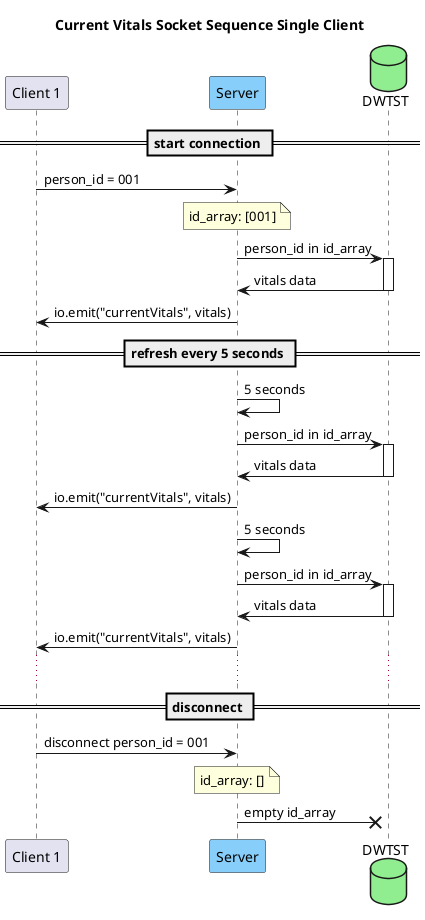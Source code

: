 @startuml sequence
title Current Vitals Socket Sequence Single Client

participant "Client 1" as C1
' participant "Client 2" as C2
' participant "Client 3" as C3
participant "Server" as SR #LightSkyBlue
database "DWTST" as DWTST #LightGreen

== start connection ==
C1 -> SR : person_id = 001
note over SR : id_array: [001]
SR -> DWTST : person_id in id_array
activate DWTST
DWTST -> SR : vitals data
deactivate DWTST
SR -> C1 : io.emit("currentVitals", vitals)

== refresh every 5 seconds ==
SR -> SR : 5 seconds
SR -> DWTST : person_id in id_array
activate DWTST
DWTST -> SR : vitals data
deactivate DWTST
SR -> C1 : io.emit("currentVitals", vitals)
SR -> SR : 5 seconds
SR -> DWTST : person_id in id_array
activate DWTST
DWTST -> SR : vitals data
deactivate DWTST
SR -> C1 : io.emit("currentVitals", vitals)
...

== disconnect ==
C1 -> SR : disconnect person_id = 001
note over SR : id_array: []
SR ->x DWTST : empty id_array





@enduml